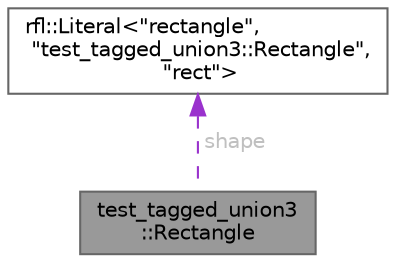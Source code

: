 digraph "test_tagged_union3::Rectangle"
{
 // LATEX_PDF_SIZE
  bgcolor="transparent";
  edge [fontname=Helvetica,fontsize=10,labelfontname=Helvetica,labelfontsize=10];
  node [fontname=Helvetica,fontsize=10,shape=box,height=0.2,width=0.4];
  Node1 [id="Node000001",label="test_tagged_union3\l::Rectangle",height=0.2,width=0.4,color="gray40", fillcolor="grey60", style="filled", fontcolor="black",tooltip=" "];
  Node2 -> Node1 [id="edge1_Node000001_Node000002",dir="back",color="darkorchid3",style="dashed",tooltip=" ",label=" shape",fontcolor="grey" ];
  Node2 [id="Node000002",label="rfl::Literal\<\"rectangle\",\l \"test_tagged_union3::Rectangle\",\l \"rect\"\>",height=0.2,width=0.4,color="gray40", fillcolor="white", style="filled",URL="$classrfl_1_1_literal.html",tooltip=" "];
}
